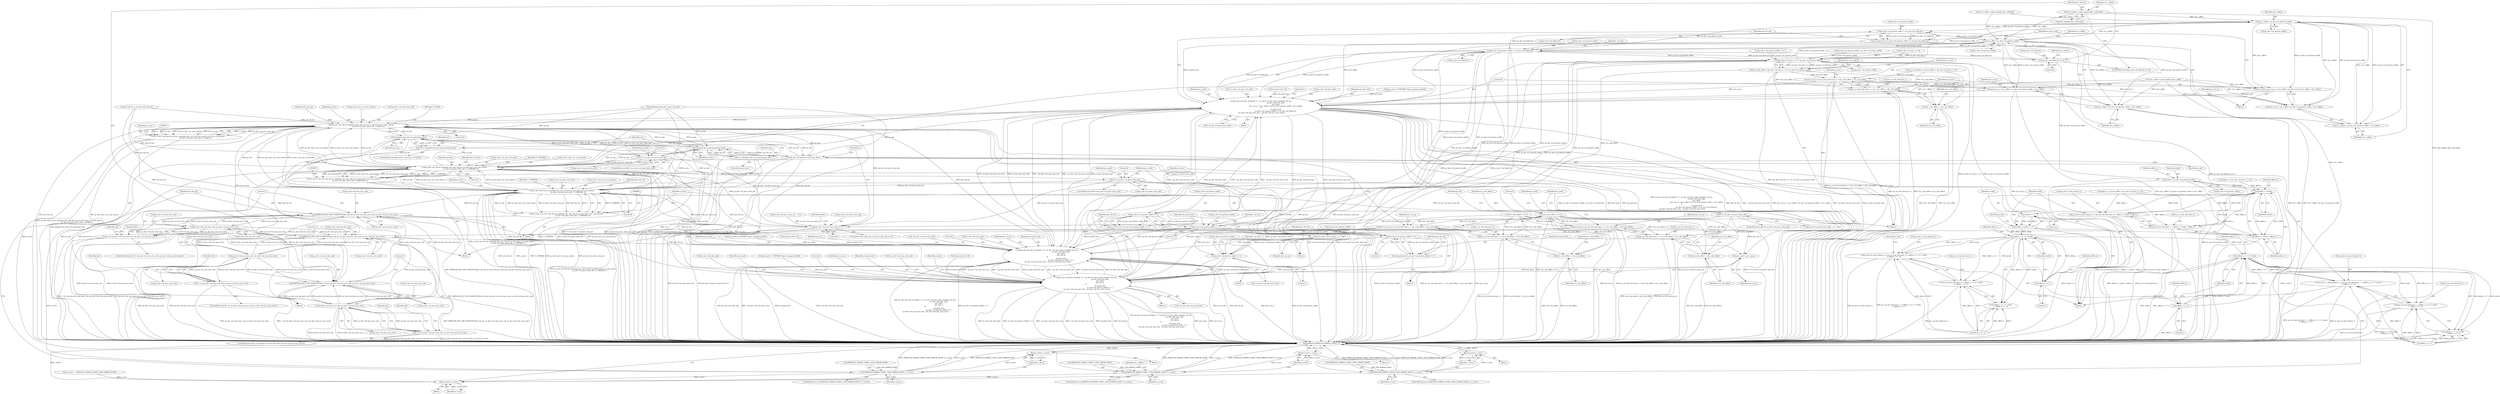 digraph "0_Android_58a6822d7140137ce957c6d2fc20bae1374186c1@array" {
"1000440" [label="(Call,u4_y_offset = gai2_impeg2_blk_y_off_frm[i])"];
"1000490" [label="(Call,u4_y_offset * ps_dec->u2_picture_width)"];
"1000485" [label="(Call,pu1_pred = pu1_out_p + u4_y_offset * ps_dec->u2_picture_width + u4_x_offset)"];
"1000515" [label="(Call,ps_dec->pf_idct_recon[idx * 2 + ps_dec->i4_last_value_one](pi2_vld_out,\n                                                            ps_dec->ai2_idct_stg1,\n                                                            pu1_pred,\n                                                            pu1_out_p + u4_y_offset * ps_dec->u2_picture_width + u4_x_offset,\n 8,\n                                                            u4_pred_strd,\n                                                            ps_dec->u2_picture_width << ps_dec->u2_field_dct,\n ~ps_dec->u4_non_zero_cols, ~ps_dec->u4_non_zero_rows))"];
"1000409" [label="(Call,ps_dec->pf_vld_inv_quant(ps_dec, pi2_vld_out, ps_dec->pu1_inv_scan_matrix,\n                              ps_dec->u2_prev_intra_mb, Y_LUMA, 0))"];
"1000213" [label="(Call,impeg2d_dec_pnb_mb_params(ps_dec))"];
"1000211" [label="(Call,ret = impeg2d_dec_pnb_mb_params(ps_dec))"];
"1000218" [label="(Call,impeg2d_dec_p_mb_params(ps_dec))"];
"1000216" [label="(Call,ret = impeg2d_dec_p_mb_params(ps_dec))"];
"1000380" [label="(Call,ps_dec_mb_params->pf_mc(ps_dec))"];
"1000571" [label="(Call,ps_dec->pf_vld_inv_quant(ps_dec, pi2_vld_out, ps_dec->pu1_inv_scan_matrix,\n                          ps_dec->u2_prev_intra_mb, U_CHROMA, 0))"];
"1000569" [label="(Call,e_error = ps_dec->pf_vld_inv_quant(ps_dec, pi2_vld_out, ps_dec->pu1_inv_scan_matrix,\n                          ps_dec->u2_prev_intra_mb, U_CHROMA, 0))"];
"1000583" [label="(Call,(IMPEG2D_ERROR_CODES_T)IVD_ERROR_NONE != e_error)"];
"1000589" [label="(Return,return e_error;)"];
"1000840" [label="(Return,return e_error;)"];
"1000591" [label="(Call,IMPEG2D_IDCT_INP_STATISTICS(pi2_vld_out, ps_dec->u4_non_zero_cols, ps_dec->u4_non_zero_rows))"];
"1000604" [label="(Call,ps_dec->u4_non_zero_cols | ps_dec->u4_non_zero_rows)"];
"1000451" [label="(Call,IMPEG2D_IDCT_INP_STATISTICS(pi2_vld_out, ps_dec->u4_non_zero_cols, ps_dec->u4_non_zero_rows))"];
"1000464" [label="(Call,ps_dec->u4_non_zero_cols | ps_dec->u4_non_zero_rows)"];
"1000462" [label="(Call,1 == (ps_dec->u4_non_zero_cols | ps_dec->u4_non_zero_rows))"];
"1000705" [label="(Call,IMPEG2D_IDCT_INP_STATISTICS(pi2_vld_out, ps_dec->u4_non_zero_cols, ps_dec->u4_non_zero_rows))"];
"1000718" [label="(Call,ps_dec->u4_non_zero_cols | ps_dec->u4_non_zero_rows)"];
"1000716" [label="(Call,1 == (ps_dec->u4_non_zero_cols | ps_dec->u4_non_zero_rows))"];
"1000759" [label="(Call,ps_dec->pf_idct_recon[idx * 2 + ps_dec->i4_last_value_one](pi2_vld_out,\n                                                        ps_dec->ai2_idct_stg1,\n                                                        pu1_pred,\n                                                        pu1_out_p,\n 8,\n                                                        u4_pred_strd,\n                                                        ps_dec->u2_picture_width >> 1,\n ~ps_dec->u4_non_zero_cols, ~ps_dec->u4_non_zero_rows))"];
"1000645" [label="(Call,ps_dec->pf_idct_recon[idx * 2 + ps_dec->i4_last_value_one](pi2_vld_out,\n                                                        ps_dec->ai2_idct_stg1,\n                                                        pu1_pred,\n                                                        pu1_out_p,\n 8,\n                                                        u4_pred_strd,\n                                                        ps_dec->u2_picture_width >> 1,\n ~ps_dec->u4_non_zero_cols, ~ps_dec->u4_non_zero_rows))"];
"1000685" [label="(Call,ps_dec->pf_vld_inv_quant(ps_dec, pi2_vld_out, ps_dec->pu1_inv_scan_matrix,\n                          ps_dec->u2_prev_intra_mb, V_CHROMA, 0))"];
"1000683" [label="(Call,e_error = ps_dec->pf_vld_inv_quant(ps_dec, pi2_vld_out, ps_dec->pu1_inv_scan_matrix,\n                          ps_dec->u2_prev_intra_mb, V_CHROMA, 0))"];
"1000697" [label="(Call,(IMPEG2D_ERROR_CODES_T)IVD_ERROR_NONE != e_error)"];
"1000703" [label="(Return,return e_error;)"];
"1000733" [label="(Call,0 == ps_dec->u2_prev_intra_mb)"];
"1000261" [label="(Call,ps_dec->u2_prev_intra_mb == 0)"];
"1000602" [label="(Call,1 == (ps_dec->u4_non_zero_cols | ps_dec->u4_non_zero_rows))"];
"1000619" [label="(Call,0 == ps_dec->u2_prev_intra_mb)"];
"1000407" [label="(Call,e_error = ps_dec->pf_vld_inv_quant(ps_dec, pi2_vld_out, ps_dec->pu1_inv_scan_matrix,\n                              ps_dec->u2_prev_intra_mb, Y_LUMA, 0))"];
"1000421" [label="(Call,(IMPEG2D_ERROR_CODES_T)IVD_ERROR_NONE != e_error)"];
"1000427" [label="(Return,return e_error;)"];
"1000479" [label="(Call,0 == ps_dec->u2_prev_intra_mb)"];
"1000487" [label="(Call,pu1_out_p + u4_y_offset * ps_dec->u2_picture_width + u4_x_offset)"];
"1000489" [label="(Call,u4_y_offset * ps_dec->u2_picture_width + u4_x_offset)"];
"1000498" [label="(Call,ps_dec->u2_picture_width << ps_dec->u2_field_dct)"];
"1000496" [label="(Call,u4_pred_strd = ps_dec->u2_picture_width << ps_dec->u2_field_dct)"];
"1000524" [label="(Call,u4_y_offset * ps_dec->u2_picture_width)"];
"1000521" [label="(Call,pu1_out_p + u4_y_offset * ps_dec->u2_picture_width + u4_x_offset)"];
"1000523" [label="(Call,u4_y_offset * ps_dec->u2_picture_width + u4_x_offset)"];
"1000532" [label="(Call,ps_dec->u2_picture_width << ps_dec->u2_field_dct)"];
"1000242" [label="(Call,(ps_dec->u2_mb_y << 4) * ps_dec->u2_picture_width)"];
"1000240" [label="(Call,u4_y_dst_offset = (ps_dec->u2_mb_y << 4) * ps_dec->u2_picture_width)"];
"1000251" [label="(Call,pu1_out_p = ps_cur_frm_buf->pu1_y + u4_x_dst_offset + u4_y_dst_offset)"];
"1000253" [label="(Call,ps_cur_frm_buf->pu1_y + u4_x_dst_offset + u4_y_dst_offset)"];
"1000257" [label="(Call,u4_x_dst_offset + u4_y_dst_offset)"];
"1000548" [label="(Call,u4_y_dst_offset >>= 2)"];
"1000560" [label="(Call,pu1_out_p = ps_cur_frm_buf->pu1_u + u4_x_dst_offset + u4_y_dst_offset)"];
"1000625" [label="(Call,pu1_pred = pu1_out_p)"];
"1000562" [label="(Call,ps_cur_frm_buf->pu1_u + u4_x_dst_offset + u4_y_dst_offset)"];
"1000566" [label="(Call,u4_x_dst_offset + u4_y_dst_offset)"];
"1000674" [label="(Call,pu1_out_p = ps_cur_frm_buf->pu1_v + u4_x_dst_offset + u4_y_dst_offset)"];
"1000739" [label="(Call,pu1_pred = pu1_out_p)"];
"1000676" [label="(Call,ps_cur_frm_buf->pu1_v + u4_x_dst_offset + u4_y_dst_offset)"];
"1000680" [label="(Call,u4_x_dst_offset + u4_y_dst_offset)"];
"1000301" [label="(Call,stride = ps_dec->u2_picture_width)"];
"1000333" [label="(Call,offset_y * stride)"];
"1000322" [label="(Call,ps_dec->s_dest_buf.pu1_y = ps_cur_frm_buf->pu1_y + offset_y * stride + offset_x)"];
"1000328" [label="(Call,ps_cur_frm_buf->pu1_y + offset_y * stride + offset_x)"];
"1000332" [label="(Call,offset_y * stride + offset_x)"];
"1000339" [label="(Call,stride >> 1)"];
"1000337" [label="(Call,stride = stride >> 1)"];
"1000353" [label="(Call,(offset_y >> 1) * stride)"];
"1000342" [label="(Call,ps_dec->s_dest_buf.pu1_u = ps_cur_frm_buf->pu1_u + (offset_y >> 1) * stride\n + (offset_x >> 1))"];
"1000348" [label="(Call,ps_cur_frm_buf->pu1_u + (offset_y >> 1) * stride\n + (offset_x >> 1))"];
"1000352" [label="(Call,(offset_y >> 1) * stride\n + (offset_x >> 1))"];
"1000372" [label="(Call,(offset_y >> 1) * stride)"];
"1000361" [label="(Call,ps_dec->s_dest_buf.pu1_v = ps_cur_frm_buf->pu1_v + (offset_y >> 1) * stride\n + (offset_x >> 1))"];
"1000367" [label="(Call,ps_cur_frm_buf->pu1_v + (offset_y >> 1) * stride\n + (offset_x >> 1))"];
"1000371" [label="(Call,(offset_y >> 1) * stride\n + (offset_x >> 1))"];
"1000354" [label="(Call,offset_y >> 1)"];
"1000373" [label="(Call,offset_y >> 1)"];
"1000630" [label="(Call,ps_dec->u2_picture_width >> 1)"];
"1000628" [label="(Call,u4_pred_strd = ps_dec->u2_picture_width >> 1)"];
"1000654" [label="(Call,ps_dec->u2_picture_width >> 1)"];
"1000744" [label="(Call,ps_dec->u2_picture_width >> 1)"];
"1000742" [label="(Call,u4_pred_strd = ps_dec->u2_picture_width >> 1)"];
"1000768" [label="(Call,ps_dec->u2_picture_width >> 1)"];
"1000435" [label="(Call,ps_dec->u2_field_dct == 0)"];
"1000561" [label="(Identifier,pu1_out_p)"];
"1000761" [label="(Call,ps_dec->ai2_idct_stg1)"];
"1000265" [label="(Literal,0)"];
"1000453" [label="(Call,ps_dec->u4_non_zero_cols)"];
"1000715" [label="(ControlStructure,if(1 == (ps_dec->u4_non_zero_cols | ps_dec->u4_non_zero_rows)))"];
"1000681" [label="(Identifier,u4_x_dst_offset)"];
"1000515" [label="(Call,ps_dec->pf_idct_recon[idx * 2 + ps_dec->i4_last_value_one](pi2_vld_out,\n                                                            ps_dec->ai2_idct_stg1,\n                                                            pu1_pred,\n                                                            pu1_out_p + u4_y_offset * ps_dec->u2_picture_width + u4_x_offset,\n 8,\n                                                            u4_pred_strd,\n                                                            ps_dec->u2_picture_width << ps_dec->u2_field_dct,\n ~ps_dec->u4_non_zero_cols, ~ps_dec->u4_non_zero_rows))"];
"1000464" [label="(Call,ps_dec->u4_non_zero_cols | ps_dec->u4_non_zero_rows)"];
"1000243" [label="(Call,ps_dec->u2_mb_y << 4)"];
"1000340" [label="(Identifier,stride)"];
"1000533" [label="(Call,ps_dec->u2_picture_width)"];
"1000371" [label="(Call,(offset_y >> 1) * stride\n + (offset_x >> 1))"];
"1000375" [label="(Literal,1)"];
"1000590" [label="(Identifier,e_error)"];
"1000127" [label="(Call,pi2_vld_out = ps_dec->ai2_vld_buf)"];
"1000451" [label="(Call,IMPEG2D_IDCT_INP_STATISTICS(pi2_vld_out, ps_dec->u4_non_zero_cols, ps_dec->u4_non_zero_rows))"];
"1000764" [label="(Identifier,pu1_pred)"];
"1000526" [label="(Call,ps_dec->u2_picture_width)"];
"1000680" [label="(Call,u4_x_dst_offset + u4_y_dst_offset)"];
"1000686" [label="(Identifier,ps_dec)"];
"1000362" [label="(Call,ps_dec->s_dest_buf.pu1_v)"];
"1000628" [label="(Call,u4_pred_strd = ps_dec->u2_picture_width >> 1)"];
"1000582" [label="(ControlStructure,if ((IMPEG2D_ERROR_CODES_T)IVD_ERROR_NONE != e_error))"];
"1000376" [label="(Identifier,stride)"];
"1000573" [label="(Identifier,pi2_vld_out)"];
"1000487" [label="(Call,pu1_out_p + u4_y_offset * ps_dec->u2_picture_width + u4_x_offset)"];
"1000694" [label="(Identifier,V_CHROMA)"];
"1000495" [label="(Identifier,u4_x_offset)"];
"1000739" [label="(Call,pu1_pred = pu1_out_p)"];
"1000254" [label="(Call,ps_cur_frm_buf->pu1_y)"];
"1000555" [label="(Identifier,ps_dec)"];
"1000684" [label="(Identifier,e_error)"];
"1000691" [label="(Call,ps_dec->u2_prev_intra_mb)"];
"1000568" [label="(Identifier,u4_y_dst_offset)"];
"1000345" [label="(Identifier,ps_dec)"];
"1000485" [label="(Call,pu1_pred = pu1_out_p + u4_y_offset * ps_dec->u2_picture_width + u4_x_offset)"];
"1000675" [label="(Identifier,pu1_out_p)"];
"1000577" [label="(Call,ps_dec->u2_prev_intra_mb)"];
"1000492" [label="(Call,ps_dec->u2_picture_width)"];
"1000741" [label="(Identifier,pu1_out_p)"];
"1000377" [label="(Call,offset_x >> 1)"];
"1000713" [label="(Block,)"];
"1000352" [label="(Call,(offset_y >> 1) * stride\n + (offset_x >> 1))"];
"1000532" [label="(Call,ps_dec->u2_picture_width << ps_dec->u2_field_dct)"];
"1000734" [label="(Literal,0)"];
"1000752" [label="(Identifier,pu1_pred)"];
"1000415" [label="(Call,ps_dec->u2_prev_intra_mb)"];
"1000218" [label="(Call,impeg2d_dec_p_mb_params(ps_dec))"];
"1000336" [label="(Identifier,offset_x)"];
"1000601" [label="(ControlStructure,if(1 == (ps_dec->u4_non_zero_cols | ps_dec->u4_non_zero_rows)))"];
"1000491" [label="(Identifier,u4_y_offset)"];
"1000122" [label="(Call,e_error   = (IMPEG2D_ERROR_CODES_T)IVD_ERROR_NONE)"];
"1000702" [label="(Block,)"];
"1000436" [label="(Call,ps_dec->u2_field_dct)"];
"1000608" [label="(Call,ps_dec->u4_non_zero_rows)"];
"1000688" [label="(Call,ps_dec->pu1_inv_scan_matrix)"];
"1000658" [label="(Literal,1)"];
"1000517" [label="(Call,ps_dec->ai2_idct_stg1)"];
"1000748" [label="(Literal,1)"];
"1000703" [label="(Return,return e_error;)"];
"1000361" [label="(Call,ps_dec->s_dest_buf.pu1_v = ps_cur_frm_buf->pu1_v + (offset_y >> 1) * stride\n + (offset_x >> 1))"];
"1000726" [label="(Identifier,idx)"];
"1000542" [label="(Call,~ps_dec->u4_non_zero_rows)"];
"1000307" [label="(Identifier,offset_x)"];
"1000591" [label="(Call,IMPEG2D_IDCT_INP_STATISTICS(pi2_vld_out, ps_dec->u4_non_zero_cols, ps_dec->u4_non_zero_rows))"];
"1000776" [label="(Call,~ps_dec->u4_non_zero_rows)"];
"1000418" [label="(Identifier,Y_LUMA)"];
"1000479" [label="(Call,0 == ps_dec->u2_prev_intra_mb)"];
"1000625" [label="(Call,pu1_pred = pu1_out_p)"];
"1000751" [label="(Call,pu1_pred = (UWORD8 *)gau1_impeg2_zerobuf)"];
"1000683" [label="(Call,e_error = ps_dec->pf_vld_inv_quant(ps_dec, pi2_vld_out, ps_dec->pu1_inv_scan_matrix,\n                          ps_dec->u2_prev_intra_mb, V_CHROMA, 0))"];
"1000605" [label="(Call,ps_dec->u4_non_zero_cols)"];
"1000530" [label="(Literal,8)"];
"1000705" [label="(Call,IMPEG2D_IDCT_INP_STATISTICS(pi2_vld_out, ps_dec->u4_non_zero_cols, ps_dec->u4_non_zero_rows))"];
"1000650" [label="(Identifier,pu1_pred)"];
"1000502" [label="(Call,ps_dec->u2_field_dct)"];
"1000645" [label="(Call,ps_dec->pf_idct_recon[idx * 2 + ps_dec->i4_last_value_one](pi2_vld_out,\n                                                        ps_dec->ai2_idct_stg1,\n                                                        pu1_pred,\n                                                        pu1_out_p,\n 8,\n                                                        u4_pred_strd,\n                                                        ps_dec->u2_picture_width >> 1,\n ~ps_dec->u4_non_zero_cols, ~ps_dec->u4_non_zero_rows))"];
"1000620" [label="(Literal,0)"];
"1000583" [label="(Call,(IMPEG2D_ERROR_CODES_T)IVD_ERROR_NONE != e_error)"];
"1000302" [label="(Identifier,stride)"];
"1000461" [label="(ControlStructure,if(1 == (ps_dec->u4_non_zero_cols | ps_dec->u4_non_zero_rows)))"];
"1000359" [label="(Identifier,offset_x)"];
"1000421" [label="(Call,(IMPEG2D_ERROR_CODES_T)IVD_ERROR_NONE != e_error)"];
"1000634" [label="(Literal,1)"];
"1000435" [label="(Call,ps_dec->u2_field_dct == 0)"];
"1000587" [label="(Identifier,e_error)"];
"1000478" [label="(ControlStructure,if(0 == ps_dec->u2_prev_intra_mb))"];
"1000630" [label="(Call,ps_dec->u2_picture_width >> 1)"];
"1000498" [label="(Call,ps_dec->u2_picture_width << ps_dec->u2_field_dct)"];
"1000356" [label="(Literal,1)"];
"1000266" [label="(Block,)"];
"1000569" [label="(Call,e_error = ps_dec->pf_vld_inv_quant(ps_dec, pi2_vld_out, ps_dec->pu1_inv_scan_matrix,\n                          ps_dec->u2_prev_intra_mb, U_CHROMA, 0))"];
"1000212" [label="(Identifier,ret)"];
"1000205" [label="(ControlStructure,if(ps_dec->e_pic_type == B_PIC))"];
"1000354" [label="(Call,offset_y >> 1)"];
"1000253" [label="(Call,ps_cur_frm_buf->pu1_y + u4_x_dst_offset + u4_y_dst_offset)"];
"1000769" [label="(Call,ps_dec->u2_picture_width)"];
"1000603" [label="(Literal,1)"];
"1000716" [label="(Call,1 == (ps_dec->u4_non_zero_cols | ps_dec->u4_non_zero_rows))"];
"1000766" [label="(Literal,8)"];
"1000422" [label="(Call,(IMPEG2D_ERROR_CODES_T)IVD_ERROR_NONE)"];
"1000323" [label="(Call,ps_dec->s_dest_buf.pu1_y)"];
"1000677" [label="(Call,ps_cur_frm_buf->pu1_v)"];
"1000774" [label="(Identifier,~ps_dec)"];
"1000428" [label="(Identifier,e_error)"];
"1000531" [label="(Identifier,u4_pred_strd)"];
"1000637" [label="(Call,pu1_pred = (UWORD8 *)gau1_impeg2_zerobuf)"];
"1000760" [label="(Identifier,pi2_vld_out)"];
"1000536" [label="(Call,ps_dec->u2_field_dct)"];
"1000322" [label="(Call,ps_dec->s_dest_buf.pu1_y = ps_cur_frm_buf->pu1_y + offset_y * stride + offset_x)"];
"1000434" [label="(ControlStructure,if(ps_dec->u2_field_dct == 0))"];
"1000459" [label="(Block,)"];
"1000581" [label="(Literal,0)"];
"1000687" [label="(Identifier,pi2_vld_out)"];
"1000744" [label="(Call,ps_dec->u2_picture_width >> 1)"];
"1000216" [label="(Call,ret = impeg2d_dec_p_mb_params(ps_dec))"];
"1000349" [label="(Call,ps_cur_frm_buf->pu1_u)"];
"1000550" [label="(Literal,2)"];
"1000165" [label="(Call,ps_dec->u2_picture_width <<= 1)"];
"1000231" [label="(Call,u4_x_dst_offset = u4_frm_offset + (ps_dec->u2_mb_x << 4))"];
"1000481" [label="(Call,ps_dec->u2_prev_intra_mb)"];
"1000217" [label="(Identifier,ret)"];
"1000618" [label="(ControlStructure,if(0 == ps_dec->u2_prev_intra_mb))"];
"1000499" [label="(Call,ps_dec->u2_picture_width)"];
"1000259" [label="(Identifier,u4_y_dst_offset)"];
"1000353" [label="(Call,(offset_y >> 1) * stride)"];
"1000697" [label="(Call,(IMPEG2D_ERROR_CODES_T)IVD_ERROR_NONE != e_error)"];
"1000730" [label="(Identifier,idx)"];
"1000642" [label="(Call,u4_pred_strd = 8)"];
"1000772" [label="(Literal,1)"];
"1000674" [label="(Call,pu1_out_p = ps_cur_frm_buf->pu1_v + u4_x_dst_offset + u4_y_dst_offset)"];
"1000669" [label="(Identifier,ps_dec)"];
"1000682" [label="(Identifier,u4_y_dst_offset)"];
"1000329" [label="(Call,ps_cur_frm_buf->pu1_y)"];
"1000593" [label="(Call,ps_dec->u4_non_zero_cols)"];
"1000719" [label="(Call,ps_dec->u4_non_zero_cols)"];
"1000733" [label="(Call,0 == ps_dec->u2_prev_intra_mb)"];
"1000357" [label="(Identifier,stride)"];
"1000589" [label="(Return,return e_error;)"];
"1000521" [label="(Call,pu1_out_p + u4_y_offset * ps_dec->u2_picture_width + u4_x_offset)"];
"1000430" [label="(Identifier,u4_x_offset)"];
"1000710" [label="(Call,ps_dec->u4_non_zero_rows)"];
"1000373" [label="(Call,offset_y >> 1)"];
"1000105" [label="(MethodParameterIn,dec_state_t *ps_dec)"];
"1000765" [label="(Identifier,pu1_out_p)"];
"1000446" [label="(Call,u4_y_offset = gai2_impeg2_blk_y_off_fld[i])"];
"1000659" [label="(Call,~ps_dec->u4_non_zero_cols)"];
"1000488" [label="(Identifier,pu1_out_p)"];
"1000695" [label="(Literal,0)"];
"1000559" [label="(Block,)"];
"1000497" [label="(Identifier,u4_pred_strd)"];
"1000571" [label="(Call,ps_dec->pf_vld_inv_quant(ps_dec, pi2_vld_out, ps_dec->pu1_inv_scan_matrix,\n                          ps_dec->u2_prev_intra_mb, U_CHROMA, 0))"];
"1000740" [label="(Identifier,pu1_pred)"];
"1000529" [label="(Identifier,u4_x_offset)"];
"1000767" [label="(Identifier,u4_pred_strd)"];
"1000580" [label="(Identifier,U_CHROMA)"];
"1000463" [label="(Literal,1)"];
"1000439" [label="(Literal,0)"];
"1000507" [label="(Call,pu1_pred = (UWORD8 *)gau1_impeg2_zerobuf)"];
"1000685" [label="(Call,ps_dec->pf_vld_inv_quant(ps_dec, pi2_vld_out, ps_dec->pu1_inv_scan_matrix,\n                          ps_dec->u2_prev_intra_mb, V_CHROMA, 0))"];
"1000368" [label="(Call,ps_cur_frm_buf->pu1_v)"];
"1000355" [label="(Identifier,offset_y)"];
"1000486" [label="(Identifier,pu1_pred)"];
"1000106" [label="(Block,)"];
"1000221" [label="(Identifier,ret)"];
"1000151" [label="(Call,ps_dec->u2_picture_width = ps_dec->u2_frame_width)"];
"1000332" [label="(Call,offset_y * stride + offset_x)"];
"1000315" [label="(Call,offset_y = (ps_dec->u2_mb_y << 4))"];
"1000425" [label="(Identifier,e_error)"];
"1000374" [label="(Identifier,offset_y)"];
"1000722" [label="(Call,ps_dec->u4_non_zero_rows)"];
"1000696" [label="(ControlStructure,if ((IMPEG2D_ERROR_CODES_T)IVD_ERROR_NONE != e_error))"];
"1000599" [label="(Block,)"];
"1000380" [label="(Call,ps_dec_mb_params->pf_mc(ps_dec))"];
"1000616" [label="(Identifier,idx)"];
"1000743" [label="(Identifier,u4_pred_strd)"];
"1000426" [label="(Block,)"];
"1000588" [label="(Block,)"];
"1000570" [label="(Identifier,e_error)"];
"1000240" [label="(Call,u4_y_dst_offset = (ps_dec->u2_mb_y << 4) * ps_dec->u2_picture_width)"];
"1000141" [label="(Call,ps_dec->u2_prev_intra_mb    = 0)"];
"1000842" [label="(MethodReturn,IMPEG2D_ERROR_CODES_T)"];
"1000840" [label="(Return,return e_error;)"];
"1000520" [label="(Identifier,pu1_pred)"];
"1000629" [label="(Identifier,u4_pred_strd)"];
"1000407" [label="(Call,e_error = ps_dec->pf_vld_inv_quant(ps_dec, pi2_vld_out, ps_dec->pu1_inv_scan_matrix,\n                              ps_dec->u2_prev_intra_mb, Y_LUMA, 0))"];
"1000328" [label="(Call,ps_cur_frm_buf->pu1_y + offset_y * stride + offset_x)"];
"1000516" [label="(Identifier,pi2_vld_out)"];
"1000411" [label="(Identifier,pi2_vld_out)"];
"1000701" [label="(Identifier,e_error)"];
"1000408" [label="(Identifier,e_error)"];
"1000342" [label="(Call,ps_dec->s_dest_buf.pu1_u = ps_cur_frm_buf->pu1_u + (offset_y >> 1) * stride\n + (offset_x >> 1))"];
"1000631" [label="(Call,ps_dec->u2_picture_width)"];
"1000548" [label="(Call,u4_y_dst_offset >>= 2)"];
"1000419" [label="(Literal,0)"];
"1000257" [label="(Call,u4_x_dst_offset + u4_y_dst_offset)"];
"1000211" [label="(Call,ret = impeg2d_dec_pnb_mb_params(ps_dec))"];
"1000406" [label="(Block,)"];
"1000272" [label="(Identifier,index)"];
"1000241" [label="(Identifier,u4_y_dst_offset)"];
"1000263" [label="(Identifier,ps_dec)"];
"1000489" [label="(Call,u4_y_offset * ps_dec->u2_picture_width + u4_x_offset)"];
"1000627" [label="(Identifier,pu1_out_p)"];
"1000704" [label="(Identifier,e_error)"];
"1000626" [label="(Identifier,pu1_pred)"];
"1000335" [label="(Identifier,stride)"];
"1000718" [label="(Call,ps_dec->u4_non_zero_cols | ps_dec->u4_non_zero_rows)"];
"1000183" [label="(Block,)"];
"1000348" [label="(Call,ps_cur_frm_buf->pu1_u + (offset_y >> 1) * stride\n + (offset_x >> 1))"];
"1000334" [label="(Identifier,offset_y)"];
"1000673" [label="(Block,)"];
"1000442" [label="(Call,gai2_impeg2_blk_y_off_frm[i])"];
"1000660" [label="(Identifier,~ps_dec)"];
"1000214" [label="(Identifier,ps_dec)"];
"1000364" [label="(Identifier,ps_dec)"];
"1000252" [label="(Identifier,pu1_out_p)"];
"1000574" [label="(Call,ps_dec->pu1_inv_scan_matrix)"];
"1000717" [label="(Literal,1)"];
"1000646" [label="(Identifier,pi2_vld_out)"];
"1000584" [label="(Call,(IMPEG2D_ERROR_CODES_T)IVD_ERROR_NONE)"];
"1000462" [label="(Call,1 == (ps_dec->u4_non_zero_cols | ps_dec->u4_non_zero_rows))"];
"1000706" [label="(Identifier,pi2_vld_out)"];
"1000768" [label="(Call,ps_dec->u2_picture_width >> 1)"];
"1000429" [label="(Call,u4_x_offset = gai2_impeg2_blk_x_off[i])"];
"1000248" [label="(Call,ps_dec->u2_picture_width)"];
"1000624" [label="(Block,)"];
"1000549" [label="(Identifier,u4_y_dst_offset)"];
"1000338" [label="(Identifier,stride)"];
"1000468" [label="(Call,ps_dec->u4_non_zero_rows)"];
"1000619" [label="(Call,0 == ps_dec->u2_prev_intra_mb)"];
"1000420" [label="(ControlStructure,if ((IMPEG2D_ERROR_CODES_T)IVD_ERROR_NONE != e_error))"];
"1000452" [label="(Identifier,pi2_vld_out)"];
"1000773" [label="(Call,~ps_dec->u4_non_zero_cols)"];
"1000496" [label="(Call,u4_pred_strd = ps_dec->u2_picture_width << ps_dec->u2_field_dct)"];
"1000456" [label="(Call,ps_dec->u4_non_zero_rows)"];
"1000781" [label="(Identifier,ps_dec)"];
"1000343" [label="(Call,ps_dec->s_dest_buf.pu1_u)"];
"1000742" [label="(Call,u4_pred_strd = ps_dec->u2_picture_width >> 1)"];
"1000476" [label="(Identifier,idx)"];
"1000638" [label="(Identifier,pu1_pred)"];
"1000563" [label="(Call,ps_cur_frm_buf->pu1_u)"];
"1000539" [label="(Call,~ps_dec->u4_non_zero_cols)"];
"1000219" [label="(Identifier,ps_dec)"];
"1000652" [label="(Literal,8)"];
"1000410" [label="(Identifier,ps_dec)"];
"1000655" [label="(Call,ps_dec->u2_picture_width)"];
"1000465" [label="(Call,ps_dec->u4_non_zero_cols)"];
"1000654" [label="(Call,ps_dec->u2_picture_width >> 1)"];
"1000303" [label="(Call,ps_dec->u2_picture_width)"];
"1000242" [label="(Call,(ps_dec->u2_mb_y << 4) * ps_dec->u2_picture_width)"];
"1000602" [label="(Call,1 == (ps_dec->u4_non_zero_cols | ps_dec->u4_non_zero_rows))"];
"1000545" [label="(Call,u4_x_dst_offset >>= 1)"];
"1000251" [label="(Call,pu1_out_p = ps_cur_frm_buf->pu1_y + u4_x_dst_offset + u4_y_dst_offset)"];
"1000333" [label="(Call,offset_y * stride)"];
"1000604" [label="(Call,ps_dec->u4_non_zero_cols | ps_dec->u4_non_zero_rows)"];
"1000525" [label="(Identifier,u4_y_offset)"];
"1000756" [label="(Call,u4_pred_strd = 8)"];
"1000447" [label="(Identifier,u4_y_offset)"];
"1000560" [label="(Call,pu1_out_p = ps_cur_frm_buf->pu1_u + u4_x_dst_offset + u4_y_dst_offset)"];
"1000647" [label="(Call,ps_dec->ai2_idct_stg1)"];
"1000213" [label="(Call,impeg2d_dec_pnb_mb_params(ps_dec))"];
"1000440" [label="(Call,u4_y_offset = gai2_impeg2_blk_y_off_frm[i])"];
"1000512" [label="(Call,u4_pred_strd = 8)"];
"1000651" [label="(Identifier,pu1_out_p)"];
"1000258" [label="(Identifier,u4_x_dst_offset)"];
"1000480" [label="(Literal,0)"];
"1000759" [label="(Call,ps_dec->pf_idct_recon[idx * 2 + ps_dec->i4_last_value_one](pi2_vld_out,\n                                                        ps_dec->ai2_idct_stg1,\n                                                        pu1_pred,\n                                                        pu1_out_p,\n 8,\n                                                        u4_pred_strd,\n                                                        ps_dec->u2_picture_width >> 1,\n ~ps_dec->u4_non_zero_cols, ~ps_dec->u4_non_zero_rows))"];
"1000662" [label="(Call,~ps_dec->u4_non_zero_rows)"];
"1000260" [label="(ControlStructure,if(ps_dec->u2_prev_intra_mb == 0))"];
"1000427" [label="(Return,return e_error;)"];
"1000738" [label="(Block,)"];
"1000262" [label="(Call,ps_dec->u2_prev_intra_mb)"];
"1000522" [label="(Identifier,pu1_out_p)"];
"1000301" [label="(Call,stride = ps_dec->u2_picture_width)"];
"1000441" [label="(Identifier,u4_y_offset)"];
"1000621" [label="(Call,ps_dec->u2_prev_intra_mb)"];
"1000390" [label="(Identifier,i)"];
"1000707" [label="(Call,ps_dec->u4_non_zero_cols)"];
"1000735" [label="(Call,ps_dec->u2_prev_intra_mb)"];
"1000540" [label="(Identifier,~ps_dec)"];
"1000562" [label="(Call,ps_cur_frm_buf->pu1_u + u4_x_dst_offset + u4_y_dst_offset)"];
"1000306" [label="(Call,offset_x = u4_frm_offset + (ps_dec->u2_mb_x << 4))"];
"1000367" [label="(Call,ps_cur_frm_buf->pu1_v + (offset_y >> 1) * stride\n + (offset_x >> 1))"];
"1000566" [label="(Call,u4_x_dst_offset + u4_y_dst_offset)"];
"1000524" [label="(Call,u4_y_offset * ps_dec->u2_picture_width)"];
"1000339" [label="(Call,stride >> 1)"];
"1000698" [label="(Call,(IMPEG2D_ERROR_CODES_T)IVD_ERROR_NONE)"];
"1000676" [label="(Call,ps_cur_frm_buf->pu1_v + u4_x_dst_offset + u4_y_dst_offset)"];
"1000592" [label="(Identifier,pi2_vld_out)"];
"1000378" [label="(Identifier,offset_x)"];
"1000358" [label="(Call,offset_x >> 1)"];
"1000596" [label="(Call,ps_dec->u4_non_zero_rows)"];
"1000472" [label="(Identifier,idx)"];
"1000337" [label="(Call,stride = stride >> 1)"];
"1000372" [label="(Call,(offset_y >> 1) * stride)"];
"1000261" [label="(Call,ps_dec->u2_prev_intra_mb == 0)"];
"1000381" [label="(Identifier,ps_dec)"];
"1000732" [label="(ControlStructure,if(0 == ps_dec->u2_prev_intra_mb))"];
"1000612" [label="(Identifier,idx)"];
"1000384" [label="(Identifier,i)"];
"1000341" [label="(Literal,1)"];
"1000745" [label="(Call,ps_dec->u2_picture_width)"];
"1000508" [label="(Identifier,pu1_pred)"];
"1000523" [label="(Call,u4_y_offset * ps_dec->u2_picture_width + u4_x_offset)"];
"1000484" [label="(Block,)"];
"1000572" [label="(Identifier,ps_dec)"];
"1000841" [label="(Identifier,e_error)"];
"1000412" [label="(Call,ps_dec->pu1_inv_scan_matrix)"];
"1000653" [label="(Identifier,u4_pred_strd)"];
"1000409" [label="(Call,ps_dec->pf_vld_inv_quant(ps_dec, pi2_vld_out, ps_dec->pu1_inv_scan_matrix,\n                              ps_dec->u2_prev_intra_mb, Y_LUMA, 0))"];
"1000567" [label="(Identifier,u4_x_dst_offset)"];
"1000215" [label="(ControlStructure,else)"];
"1000490" [label="(Call,u4_y_offset * ps_dec->u2_picture_width)"];
"1000440" -> "1000434"  [label="AST: "];
"1000440" -> "1000442"  [label="CFG: "];
"1000441" -> "1000440"  [label="AST: "];
"1000442" -> "1000440"  [label="AST: "];
"1000452" -> "1000440"  [label="CFG: "];
"1000440" -> "1000842"  [label="DDG: gai2_impeg2_blk_y_off_frm[i]"];
"1000440" -> "1000490"  [label="DDG: u4_y_offset"];
"1000440" -> "1000524"  [label="DDG: u4_y_offset"];
"1000490" -> "1000489"  [label="AST: "];
"1000490" -> "1000492"  [label="CFG: "];
"1000491" -> "1000490"  [label="AST: "];
"1000492" -> "1000490"  [label="AST: "];
"1000495" -> "1000490"  [label="CFG: "];
"1000490" -> "1000485"  [label="DDG: u4_y_offset"];
"1000490" -> "1000485"  [label="DDG: ps_dec->u2_picture_width"];
"1000490" -> "1000487"  [label="DDG: u4_y_offset"];
"1000490" -> "1000487"  [label="DDG: ps_dec->u2_picture_width"];
"1000490" -> "1000489"  [label="DDG: u4_y_offset"];
"1000490" -> "1000489"  [label="DDG: ps_dec->u2_picture_width"];
"1000446" -> "1000490"  [label="DDG: u4_y_offset"];
"1000242" -> "1000490"  [label="DDG: ps_dec->u2_picture_width"];
"1000532" -> "1000490"  [label="DDG: ps_dec->u2_picture_width"];
"1000490" -> "1000498"  [label="DDG: ps_dec->u2_picture_width"];
"1000490" -> "1000524"  [label="DDG: u4_y_offset"];
"1000485" -> "1000484"  [label="AST: "];
"1000485" -> "1000487"  [label="CFG: "];
"1000486" -> "1000485"  [label="AST: "];
"1000487" -> "1000485"  [label="AST: "];
"1000497" -> "1000485"  [label="CFG: "];
"1000251" -> "1000485"  [label="DDG: pu1_out_p"];
"1000429" -> "1000485"  [label="DDG: u4_x_offset"];
"1000485" -> "1000515"  [label="DDG: pu1_pred"];
"1000515" -> "1000459"  [label="AST: "];
"1000515" -> "1000542"  [label="CFG: "];
"1000516" -> "1000515"  [label="AST: "];
"1000517" -> "1000515"  [label="AST: "];
"1000520" -> "1000515"  [label="AST: "];
"1000521" -> "1000515"  [label="AST: "];
"1000530" -> "1000515"  [label="AST: "];
"1000531" -> "1000515"  [label="AST: "];
"1000532" -> "1000515"  [label="AST: "];
"1000539" -> "1000515"  [label="AST: "];
"1000542" -> "1000515"  [label="AST: "];
"1000390" -> "1000515"  [label="CFG: "];
"1000515" -> "1000842"  [label="DDG: pu1_pred"];
"1000515" -> "1000842"  [label="DDG: u4_pred_strd"];
"1000515" -> "1000842"  [label="DDG: ps_dec->pf_idct_recon[idx * 2 + ps_dec->i4_last_value_one](pi2_vld_out,\n                                                            ps_dec->ai2_idct_stg1,\n                                                            pu1_pred,\n                                                            pu1_out_p + u4_y_offset * ps_dec->u2_picture_width + u4_x_offset,\n 8,\n                                                            u4_pred_strd,\n                                                            ps_dec->u2_picture_width << ps_dec->u2_field_dct,\n ~ps_dec->u4_non_zero_cols, ~ps_dec->u4_non_zero_rows)"];
"1000515" -> "1000842"  [label="DDG: pi2_vld_out"];
"1000515" -> "1000842"  [label="DDG: ~ps_dec->u4_non_zero_rows"];
"1000515" -> "1000842"  [label="DDG: pu1_out_p + u4_y_offset * ps_dec->u2_picture_width + u4_x_offset"];
"1000515" -> "1000842"  [label="DDG: ~ps_dec->u4_non_zero_cols"];
"1000515" -> "1000842"  [label="DDG: ps_dec->ai2_idct_stg1"];
"1000515" -> "1000842"  [label="DDG: ps_dec->u2_picture_width << ps_dec->u2_field_dct"];
"1000515" -> "1000409"  [label="DDG: pi2_vld_out"];
"1000451" -> "1000515"  [label="DDG: pi2_vld_out"];
"1000645" -> "1000515"  [label="DDG: ps_dec->ai2_idct_stg1"];
"1000645" -> "1000515"  [label="DDG: ~ps_dec->u4_non_zero_cols"];
"1000645" -> "1000515"  [label="DDG: ~ps_dec->u4_non_zero_rows"];
"1000759" -> "1000515"  [label="DDG: ps_dec->ai2_idct_stg1"];
"1000759" -> "1000515"  [label="DDG: ~ps_dec->u4_non_zero_cols"];
"1000759" -> "1000515"  [label="DDG: ~ps_dec->u4_non_zero_rows"];
"1000507" -> "1000515"  [label="DDG: pu1_pred"];
"1000251" -> "1000515"  [label="DDG: pu1_out_p"];
"1000524" -> "1000515"  [label="DDG: u4_y_offset"];
"1000524" -> "1000515"  [label="DDG: ps_dec->u2_picture_width"];
"1000429" -> "1000515"  [label="DDG: u4_x_offset"];
"1000512" -> "1000515"  [label="DDG: u4_pred_strd"];
"1000496" -> "1000515"  [label="DDG: u4_pred_strd"];
"1000532" -> "1000515"  [label="DDG: ps_dec->u2_picture_width"];
"1000532" -> "1000515"  [label="DDG: ps_dec->u2_field_dct"];
"1000515" -> "1000571"  [label="DDG: pi2_vld_out"];
"1000515" -> "1000645"  [label="DDG: ps_dec->ai2_idct_stg1"];
"1000515" -> "1000645"  [label="DDG: ~ps_dec->u4_non_zero_cols"];
"1000515" -> "1000645"  [label="DDG: ~ps_dec->u4_non_zero_rows"];
"1000515" -> "1000685"  [label="DDG: pi2_vld_out"];
"1000515" -> "1000759"  [label="DDG: ps_dec->ai2_idct_stg1"];
"1000515" -> "1000759"  [label="DDG: ~ps_dec->u4_non_zero_cols"];
"1000515" -> "1000759"  [label="DDG: ~ps_dec->u4_non_zero_rows"];
"1000409" -> "1000407"  [label="AST: "];
"1000409" -> "1000419"  [label="CFG: "];
"1000410" -> "1000409"  [label="AST: "];
"1000411" -> "1000409"  [label="AST: "];
"1000412" -> "1000409"  [label="AST: "];
"1000415" -> "1000409"  [label="AST: "];
"1000418" -> "1000409"  [label="AST: "];
"1000419" -> "1000409"  [label="AST: "];
"1000407" -> "1000409"  [label="CFG: "];
"1000409" -> "1000842"  [label="DDG: pi2_vld_out"];
"1000409" -> "1000842"  [label="DDG: ps_dec->pu1_inv_scan_matrix"];
"1000409" -> "1000842"  [label="DDG: Y_LUMA"];
"1000409" -> "1000842"  [label="DDG: ps_dec"];
"1000409" -> "1000842"  [label="DDG: ps_dec->u2_prev_intra_mb"];
"1000409" -> "1000213"  [label="DDG: ps_dec"];
"1000409" -> "1000218"  [label="DDG: ps_dec"];
"1000409" -> "1000407"  [label="DDG: Y_LUMA"];
"1000409" -> "1000407"  [label="DDG: ps_dec->u2_prev_intra_mb"];
"1000409" -> "1000407"  [label="DDG: 0"];
"1000409" -> "1000407"  [label="DDG: ps_dec"];
"1000409" -> "1000407"  [label="DDG: ps_dec->pu1_inv_scan_matrix"];
"1000409" -> "1000407"  [label="DDG: pi2_vld_out"];
"1000213" -> "1000409"  [label="DDG: ps_dec"];
"1000380" -> "1000409"  [label="DDG: ps_dec"];
"1000218" -> "1000409"  [label="DDG: ps_dec"];
"1000105" -> "1000409"  [label="DDG: ps_dec"];
"1000645" -> "1000409"  [label="DDG: pi2_vld_out"];
"1000759" -> "1000409"  [label="DDG: pi2_vld_out"];
"1000127" -> "1000409"  [label="DDG: pi2_vld_out"];
"1000571" -> "1000409"  [label="DDG: ps_dec->pu1_inv_scan_matrix"];
"1000685" -> "1000409"  [label="DDG: ps_dec->pu1_inv_scan_matrix"];
"1000261" -> "1000409"  [label="DDG: ps_dec->u2_prev_intra_mb"];
"1000479" -> "1000409"  [label="DDG: ps_dec->u2_prev_intra_mb"];
"1000409" -> "1000451"  [label="DDG: pi2_vld_out"];
"1000409" -> "1000479"  [label="DDG: ps_dec->u2_prev_intra_mb"];
"1000409" -> "1000571"  [label="DDG: ps_dec"];
"1000409" -> "1000571"  [label="DDG: ps_dec->pu1_inv_scan_matrix"];
"1000409" -> "1000685"  [label="DDG: ps_dec"];
"1000409" -> "1000685"  [label="DDG: ps_dec->pu1_inv_scan_matrix"];
"1000213" -> "1000211"  [label="AST: "];
"1000213" -> "1000214"  [label="CFG: "];
"1000214" -> "1000213"  [label="AST: "];
"1000211" -> "1000213"  [label="CFG: "];
"1000213" -> "1000842"  [label="DDG: ps_dec"];
"1000213" -> "1000211"  [label="DDG: ps_dec"];
"1000685" -> "1000213"  [label="DDG: ps_dec"];
"1000380" -> "1000213"  [label="DDG: ps_dec"];
"1000218" -> "1000213"  [label="DDG: ps_dec"];
"1000571" -> "1000213"  [label="DDG: ps_dec"];
"1000105" -> "1000213"  [label="DDG: ps_dec"];
"1000213" -> "1000218"  [label="DDG: ps_dec"];
"1000213" -> "1000380"  [label="DDG: ps_dec"];
"1000213" -> "1000571"  [label="DDG: ps_dec"];
"1000213" -> "1000685"  [label="DDG: ps_dec"];
"1000211" -> "1000205"  [label="AST: "];
"1000212" -> "1000211"  [label="AST: "];
"1000221" -> "1000211"  [label="CFG: "];
"1000211" -> "1000842"  [label="DDG: ret"];
"1000211" -> "1000842"  [label="DDG: impeg2d_dec_pnb_mb_params(ps_dec)"];
"1000218" -> "1000216"  [label="AST: "];
"1000218" -> "1000219"  [label="CFG: "];
"1000219" -> "1000218"  [label="AST: "];
"1000216" -> "1000218"  [label="CFG: "];
"1000218" -> "1000842"  [label="DDG: ps_dec"];
"1000218" -> "1000216"  [label="DDG: ps_dec"];
"1000685" -> "1000218"  [label="DDG: ps_dec"];
"1000380" -> "1000218"  [label="DDG: ps_dec"];
"1000571" -> "1000218"  [label="DDG: ps_dec"];
"1000105" -> "1000218"  [label="DDG: ps_dec"];
"1000218" -> "1000380"  [label="DDG: ps_dec"];
"1000218" -> "1000571"  [label="DDG: ps_dec"];
"1000218" -> "1000685"  [label="DDG: ps_dec"];
"1000216" -> "1000215"  [label="AST: "];
"1000217" -> "1000216"  [label="AST: "];
"1000221" -> "1000216"  [label="CFG: "];
"1000216" -> "1000842"  [label="DDG: ret"];
"1000216" -> "1000842"  [label="DDG: impeg2d_dec_p_mb_params(ps_dec)"];
"1000380" -> "1000266"  [label="AST: "];
"1000380" -> "1000381"  [label="CFG: "];
"1000381" -> "1000380"  [label="AST: "];
"1000384" -> "1000380"  [label="CFG: "];
"1000380" -> "1000842"  [label="DDG: ps_dec_mb_params->pf_mc(ps_dec)"];
"1000380" -> "1000842"  [label="DDG: ps_dec"];
"1000105" -> "1000380"  [label="DDG: ps_dec"];
"1000380" -> "1000571"  [label="DDG: ps_dec"];
"1000380" -> "1000685"  [label="DDG: ps_dec"];
"1000571" -> "1000569"  [label="AST: "];
"1000571" -> "1000581"  [label="CFG: "];
"1000572" -> "1000571"  [label="AST: "];
"1000573" -> "1000571"  [label="AST: "];
"1000574" -> "1000571"  [label="AST: "];
"1000577" -> "1000571"  [label="AST: "];
"1000580" -> "1000571"  [label="AST: "];
"1000581" -> "1000571"  [label="AST: "];
"1000569" -> "1000571"  [label="CFG: "];
"1000571" -> "1000842"  [label="DDG: U_CHROMA"];
"1000571" -> "1000842"  [label="DDG: ps_dec->u2_prev_intra_mb"];
"1000571" -> "1000842"  [label="DDG: ps_dec->pu1_inv_scan_matrix"];
"1000571" -> "1000842"  [label="DDG: ps_dec"];
"1000571" -> "1000842"  [label="DDG: pi2_vld_out"];
"1000571" -> "1000569"  [label="DDG: ps_dec->pu1_inv_scan_matrix"];
"1000571" -> "1000569"  [label="DDG: ps_dec->u2_prev_intra_mb"];
"1000571" -> "1000569"  [label="DDG: ps_dec"];
"1000571" -> "1000569"  [label="DDG: 0"];
"1000571" -> "1000569"  [label="DDG: U_CHROMA"];
"1000571" -> "1000569"  [label="DDG: pi2_vld_out"];
"1000105" -> "1000571"  [label="DDG: ps_dec"];
"1000645" -> "1000571"  [label="DDG: pi2_vld_out"];
"1000759" -> "1000571"  [label="DDG: pi2_vld_out"];
"1000127" -> "1000571"  [label="DDG: pi2_vld_out"];
"1000685" -> "1000571"  [label="DDG: ps_dec->pu1_inv_scan_matrix"];
"1000261" -> "1000571"  [label="DDG: ps_dec->u2_prev_intra_mb"];
"1000479" -> "1000571"  [label="DDG: ps_dec->u2_prev_intra_mb"];
"1000571" -> "1000591"  [label="DDG: pi2_vld_out"];
"1000571" -> "1000619"  [label="DDG: ps_dec->u2_prev_intra_mb"];
"1000571" -> "1000685"  [label="DDG: ps_dec"];
"1000571" -> "1000685"  [label="DDG: ps_dec->pu1_inv_scan_matrix"];
"1000569" -> "1000559"  [label="AST: "];
"1000570" -> "1000569"  [label="AST: "];
"1000585" -> "1000569"  [label="CFG: "];
"1000569" -> "1000842"  [label="DDG: ps_dec->pf_vld_inv_quant(ps_dec, pi2_vld_out, ps_dec->pu1_inv_scan_matrix,\n                          ps_dec->u2_prev_intra_mb, U_CHROMA, 0)"];
"1000569" -> "1000583"  [label="DDG: e_error"];
"1000583" -> "1000582"  [label="AST: "];
"1000583" -> "1000587"  [label="CFG: "];
"1000584" -> "1000583"  [label="AST: "];
"1000587" -> "1000583"  [label="AST: "];
"1000590" -> "1000583"  [label="CFG: "];
"1000592" -> "1000583"  [label="CFG: "];
"1000583" -> "1000842"  [label="DDG: (IMPEG2D_ERROR_CODES_T)IVD_ERROR_NONE != e_error"];
"1000583" -> "1000842"  [label="DDG: (IMPEG2D_ERROR_CODES_T)IVD_ERROR_NONE"];
"1000583" -> "1000842"  [label="DDG: e_error"];
"1000584" -> "1000583"  [label="DDG: IVD_ERROR_NONE"];
"1000583" -> "1000589"  [label="DDG: e_error"];
"1000583" -> "1000840"  [label="DDG: e_error"];
"1000589" -> "1000588"  [label="AST: "];
"1000589" -> "1000590"  [label="CFG: "];
"1000590" -> "1000589"  [label="AST: "];
"1000842" -> "1000589"  [label="CFG: "];
"1000589" -> "1000842"  [label="DDG: <RET>"];
"1000590" -> "1000589"  [label="DDG: e_error"];
"1000840" -> "1000106"  [label="AST: "];
"1000840" -> "1000841"  [label="CFG: "];
"1000841" -> "1000840"  [label="AST: "];
"1000842" -> "1000840"  [label="CFG: "];
"1000840" -> "1000842"  [label="DDG: <RET>"];
"1000841" -> "1000840"  [label="DDG: e_error"];
"1000421" -> "1000840"  [label="DDG: e_error"];
"1000122" -> "1000840"  [label="DDG: e_error"];
"1000697" -> "1000840"  [label="DDG: e_error"];
"1000591" -> "1000559"  [label="AST: "];
"1000591" -> "1000596"  [label="CFG: "];
"1000592" -> "1000591"  [label="AST: "];
"1000593" -> "1000591"  [label="AST: "];
"1000596" -> "1000591"  [label="AST: "];
"1000603" -> "1000591"  [label="CFG: "];
"1000591" -> "1000842"  [label="DDG: IMPEG2D_IDCT_INP_STATISTICS(pi2_vld_out, ps_dec->u4_non_zero_cols, ps_dec->u4_non_zero_rows)"];
"1000464" -> "1000591"  [label="DDG: ps_dec->u4_non_zero_cols"];
"1000464" -> "1000591"  [label="DDG: ps_dec->u4_non_zero_rows"];
"1000604" -> "1000591"  [label="DDG: ps_dec->u4_non_zero_cols"];
"1000604" -> "1000591"  [label="DDG: ps_dec->u4_non_zero_rows"];
"1000718" -> "1000591"  [label="DDG: ps_dec->u4_non_zero_cols"];
"1000718" -> "1000591"  [label="DDG: ps_dec->u4_non_zero_rows"];
"1000591" -> "1000604"  [label="DDG: ps_dec->u4_non_zero_cols"];
"1000591" -> "1000604"  [label="DDG: ps_dec->u4_non_zero_rows"];
"1000591" -> "1000645"  [label="DDG: pi2_vld_out"];
"1000604" -> "1000602"  [label="AST: "];
"1000604" -> "1000608"  [label="CFG: "];
"1000605" -> "1000604"  [label="AST: "];
"1000608" -> "1000604"  [label="AST: "];
"1000602" -> "1000604"  [label="CFG: "];
"1000604" -> "1000842"  [label="DDG: ps_dec->u4_non_zero_rows"];
"1000604" -> "1000842"  [label="DDG: ps_dec->u4_non_zero_cols"];
"1000604" -> "1000451"  [label="DDG: ps_dec->u4_non_zero_cols"];
"1000604" -> "1000451"  [label="DDG: ps_dec->u4_non_zero_rows"];
"1000604" -> "1000602"  [label="DDG: ps_dec->u4_non_zero_cols"];
"1000604" -> "1000602"  [label="DDG: ps_dec->u4_non_zero_rows"];
"1000604" -> "1000705"  [label="DDG: ps_dec->u4_non_zero_cols"];
"1000604" -> "1000705"  [label="DDG: ps_dec->u4_non_zero_rows"];
"1000451" -> "1000406"  [label="AST: "];
"1000451" -> "1000456"  [label="CFG: "];
"1000452" -> "1000451"  [label="AST: "];
"1000453" -> "1000451"  [label="AST: "];
"1000456" -> "1000451"  [label="AST: "];
"1000463" -> "1000451"  [label="CFG: "];
"1000451" -> "1000842"  [label="DDG: IMPEG2D_IDCT_INP_STATISTICS(pi2_vld_out, ps_dec->u4_non_zero_cols, ps_dec->u4_non_zero_rows)"];
"1000464" -> "1000451"  [label="DDG: ps_dec->u4_non_zero_cols"];
"1000464" -> "1000451"  [label="DDG: ps_dec->u4_non_zero_rows"];
"1000718" -> "1000451"  [label="DDG: ps_dec->u4_non_zero_cols"];
"1000718" -> "1000451"  [label="DDG: ps_dec->u4_non_zero_rows"];
"1000451" -> "1000464"  [label="DDG: ps_dec->u4_non_zero_cols"];
"1000451" -> "1000464"  [label="DDG: ps_dec->u4_non_zero_rows"];
"1000464" -> "1000462"  [label="AST: "];
"1000464" -> "1000468"  [label="CFG: "];
"1000465" -> "1000464"  [label="AST: "];
"1000468" -> "1000464"  [label="AST: "];
"1000462" -> "1000464"  [label="CFG: "];
"1000464" -> "1000842"  [label="DDG: ps_dec->u4_non_zero_cols"];
"1000464" -> "1000842"  [label="DDG: ps_dec->u4_non_zero_rows"];
"1000464" -> "1000462"  [label="DDG: ps_dec->u4_non_zero_cols"];
"1000464" -> "1000462"  [label="DDG: ps_dec->u4_non_zero_rows"];
"1000464" -> "1000705"  [label="DDG: ps_dec->u4_non_zero_cols"];
"1000464" -> "1000705"  [label="DDG: ps_dec->u4_non_zero_rows"];
"1000462" -> "1000461"  [label="AST: "];
"1000463" -> "1000462"  [label="AST: "];
"1000472" -> "1000462"  [label="CFG: "];
"1000476" -> "1000462"  [label="CFG: "];
"1000462" -> "1000842"  [label="DDG: ps_dec->u4_non_zero_cols | ps_dec->u4_non_zero_rows"];
"1000462" -> "1000842"  [label="DDG: 1 == (ps_dec->u4_non_zero_cols | ps_dec->u4_non_zero_rows)"];
"1000705" -> "1000673"  [label="AST: "];
"1000705" -> "1000710"  [label="CFG: "];
"1000706" -> "1000705"  [label="AST: "];
"1000707" -> "1000705"  [label="AST: "];
"1000710" -> "1000705"  [label="AST: "];
"1000717" -> "1000705"  [label="CFG: "];
"1000705" -> "1000842"  [label="DDG: IMPEG2D_IDCT_INP_STATISTICS(pi2_vld_out, ps_dec->u4_non_zero_cols, ps_dec->u4_non_zero_rows)"];
"1000685" -> "1000705"  [label="DDG: pi2_vld_out"];
"1000718" -> "1000705"  [label="DDG: ps_dec->u4_non_zero_cols"];
"1000718" -> "1000705"  [label="DDG: ps_dec->u4_non_zero_rows"];
"1000705" -> "1000718"  [label="DDG: ps_dec->u4_non_zero_cols"];
"1000705" -> "1000718"  [label="DDG: ps_dec->u4_non_zero_rows"];
"1000705" -> "1000759"  [label="DDG: pi2_vld_out"];
"1000718" -> "1000716"  [label="AST: "];
"1000718" -> "1000722"  [label="CFG: "];
"1000719" -> "1000718"  [label="AST: "];
"1000722" -> "1000718"  [label="AST: "];
"1000716" -> "1000718"  [label="CFG: "];
"1000718" -> "1000842"  [label="DDG: ps_dec->u4_non_zero_cols"];
"1000718" -> "1000842"  [label="DDG: ps_dec->u4_non_zero_rows"];
"1000718" -> "1000716"  [label="DDG: ps_dec->u4_non_zero_cols"];
"1000718" -> "1000716"  [label="DDG: ps_dec->u4_non_zero_rows"];
"1000716" -> "1000715"  [label="AST: "];
"1000717" -> "1000716"  [label="AST: "];
"1000726" -> "1000716"  [label="CFG: "];
"1000730" -> "1000716"  [label="CFG: "];
"1000716" -> "1000842"  [label="DDG: 1 == (ps_dec->u4_non_zero_cols | ps_dec->u4_non_zero_rows)"];
"1000716" -> "1000842"  [label="DDG: ps_dec->u4_non_zero_cols | ps_dec->u4_non_zero_rows"];
"1000759" -> "1000713"  [label="AST: "];
"1000759" -> "1000776"  [label="CFG: "];
"1000760" -> "1000759"  [label="AST: "];
"1000761" -> "1000759"  [label="AST: "];
"1000764" -> "1000759"  [label="AST: "];
"1000765" -> "1000759"  [label="AST: "];
"1000766" -> "1000759"  [label="AST: "];
"1000767" -> "1000759"  [label="AST: "];
"1000768" -> "1000759"  [label="AST: "];
"1000773" -> "1000759"  [label="AST: "];
"1000776" -> "1000759"  [label="AST: "];
"1000781" -> "1000759"  [label="CFG: "];
"1000759" -> "1000842"  [label="DDG: ~ps_dec->u4_non_zero_cols"];
"1000759" -> "1000842"  [label="DDG: ~ps_dec->u4_non_zero_rows"];
"1000759" -> "1000842"  [label="DDG: u4_pred_strd"];
"1000759" -> "1000842"  [label="DDG: pi2_vld_out"];
"1000759" -> "1000842"  [label="DDG: ps_dec->pf_idct_recon[idx * 2 + ps_dec->i4_last_value_one](pi2_vld_out,\n                                                        ps_dec->ai2_idct_stg1,\n                                                        pu1_pred,\n                                                        pu1_out_p,\n 8,\n                                                        u4_pred_strd,\n                                                        ps_dec->u2_picture_width >> 1,\n ~ps_dec->u4_non_zero_cols, ~ps_dec->u4_non_zero_rows)"];
"1000759" -> "1000842"  [label="DDG: pu1_pred"];
"1000759" -> "1000842"  [label="DDG: pu1_out_p"];
"1000759" -> "1000842"  [label="DDG: ps_dec->ai2_idct_stg1"];
"1000759" -> "1000842"  [label="DDG: ps_dec->u2_picture_width >> 1"];
"1000759" -> "1000645"  [label="DDG: ps_dec->ai2_idct_stg1"];
"1000759" -> "1000645"  [label="DDG: ~ps_dec->u4_non_zero_cols"];
"1000759" -> "1000645"  [label="DDG: ~ps_dec->u4_non_zero_rows"];
"1000759" -> "1000685"  [label="DDG: pi2_vld_out"];
"1000645" -> "1000759"  [label="DDG: ps_dec->ai2_idct_stg1"];
"1000645" -> "1000759"  [label="DDG: ~ps_dec->u4_non_zero_cols"];
"1000645" -> "1000759"  [label="DDG: ~ps_dec->u4_non_zero_rows"];
"1000739" -> "1000759"  [label="DDG: pu1_pred"];
"1000751" -> "1000759"  [label="DDG: pu1_pred"];
"1000674" -> "1000759"  [label="DDG: pu1_out_p"];
"1000756" -> "1000759"  [label="DDG: u4_pred_strd"];
"1000742" -> "1000759"  [label="DDG: u4_pred_strd"];
"1000768" -> "1000759"  [label="DDG: ps_dec->u2_picture_width"];
"1000768" -> "1000759"  [label="DDG: 1"];
"1000645" -> "1000599"  [label="AST: "];
"1000645" -> "1000662"  [label="CFG: "];
"1000646" -> "1000645"  [label="AST: "];
"1000647" -> "1000645"  [label="AST: "];
"1000650" -> "1000645"  [label="AST: "];
"1000651" -> "1000645"  [label="AST: "];
"1000652" -> "1000645"  [label="AST: "];
"1000653" -> "1000645"  [label="AST: "];
"1000654" -> "1000645"  [label="AST: "];
"1000659" -> "1000645"  [label="AST: "];
"1000662" -> "1000645"  [label="AST: "];
"1000669" -> "1000645"  [label="CFG: "];
"1000645" -> "1000842"  [label="DDG: pu1_pred"];
"1000645" -> "1000842"  [label="DDG: pi2_vld_out"];
"1000645" -> "1000842"  [label="DDG: pu1_out_p"];
"1000645" -> "1000842"  [label="DDG: ps_dec->ai2_idct_stg1"];
"1000645" -> "1000842"  [label="DDG: ~ps_dec->u4_non_zero_rows"];
"1000645" -> "1000842"  [label="DDG: u4_pred_strd"];
"1000645" -> "1000842"  [label="DDG: ~ps_dec->u4_non_zero_cols"];
"1000645" -> "1000842"  [label="DDG: ps_dec->pf_idct_recon[idx * 2 + ps_dec->i4_last_value_one](pi2_vld_out,\n                                                        ps_dec->ai2_idct_stg1,\n                                                        pu1_pred,\n                                                        pu1_out_p,\n 8,\n                                                        u4_pred_strd,\n                                                        ps_dec->u2_picture_width >> 1,\n ~ps_dec->u4_non_zero_cols, ~ps_dec->u4_non_zero_rows)"];
"1000645" -> "1000842"  [label="DDG: ps_dec->u2_picture_width >> 1"];
"1000637" -> "1000645"  [label="DDG: pu1_pred"];
"1000625" -> "1000645"  [label="DDG: pu1_pred"];
"1000560" -> "1000645"  [label="DDG: pu1_out_p"];
"1000642" -> "1000645"  [label="DDG: u4_pred_strd"];
"1000628" -> "1000645"  [label="DDG: u4_pred_strd"];
"1000654" -> "1000645"  [label="DDG: ps_dec->u2_picture_width"];
"1000654" -> "1000645"  [label="DDG: 1"];
"1000645" -> "1000685"  [label="DDG: pi2_vld_out"];
"1000685" -> "1000683"  [label="AST: "];
"1000685" -> "1000695"  [label="CFG: "];
"1000686" -> "1000685"  [label="AST: "];
"1000687" -> "1000685"  [label="AST: "];
"1000688" -> "1000685"  [label="AST: "];
"1000691" -> "1000685"  [label="AST: "];
"1000694" -> "1000685"  [label="AST: "];
"1000695" -> "1000685"  [label="AST: "];
"1000683" -> "1000685"  [label="CFG: "];
"1000685" -> "1000842"  [label="DDG: pi2_vld_out"];
"1000685" -> "1000842"  [label="DDG: ps_dec"];
"1000685" -> "1000842"  [label="DDG: V_CHROMA"];
"1000685" -> "1000842"  [label="DDG: ps_dec->pu1_inv_scan_matrix"];
"1000685" -> "1000842"  [label="DDG: ps_dec->u2_prev_intra_mb"];
"1000685" -> "1000683"  [label="DDG: V_CHROMA"];
"1000685" -> "1000683"  [label="DDG: ps_dec"];
"1000685" -> "1000683"  [label="DDG: ps_dec->pu1_inv_scan_matrix"];
"1000685" -> "1000683"  [label="DDG: ps_dec->u2_prev_intra_mb"];
"1000685" -> "1000683"  [label="DDG: pi2_vld_out"];
"1000685" -> "1000683"  [label="DDG: 0"];
"1000105" -> "1000685"  [label="DDG: ps_dec"];
"1000127" -> "1000685"  [label="DDG: pi2_vld_out"];
"1000619" -> "1000685"  [label="DDG: ps_dec->u2_prev_intra_mb"];
"1000261" -> "1000685"  [label="DDG: ps_dec->u2_prev_intra_mb"];
"1000479" -> "1000685"  [label="DDG: ps_dec->u2_prev_intra_mb"];
"1000685" -> "1000733"  [label="DDG: ps_dec->u2_prev_intra_mb"];
"1000683" -> "1000673"  [label="AST: "];
"1000684" -> "1000683"  [label="AST: "];
"1000699" -> "1000683"  [label="CFG: "];
"1000683" -> "1000842"  [label="DDG: ps_dec->pf_vld_inv_quant(ps_dec, pi2_vld_out, ps_dec->pu1_inv_scan_matrix,\n                          ps_dec->u2_prev_intra_mb, V_CHROMA, 0)"];
"1000683" -> "1000697"  [label="DDG: e_error"];
"1000697" -> "1000696"  [label="AST: "];
"1000697" -> "1000701"  [label="CFG: "];
"1000698" -> "1000697"  [label="AST: "];
"1000701" -> "1000697"  [label="AST: "];
"1000704" -> "1000697"  [label="CFG: "];
"1000706" -> "1000697"  [label="CFG: "];
"1000697" -> "1000842"  [label="DDG: (IMPEG2D_ERROR_CODES_T)IVD_ERROR_NONE != e_error"];
"1000697" -> "1000842"  [label="DDG: e_error"];
"1000697" -> "1000842"  [label="DDG: (IMPEG2D_ERROR_CODES_T)IVD_ERROR_NONE"];
"1000698" -> "1000697"  [label="DDG: IVD_ERROR_NONE"];
"1000697" -> "1000703"  [label="DDG: e_error"];
"1000703" -> "1000702"  [label="AST: "];
"1000703" -> "1000704"  [label="CFG: "];
"1000704" -> "1000703"  [label="AST: "];
"1000842" -> "1000703"  [label="CFG: "];
"1000703" -> "1000842"  [label="DDG: <RET>"];
"1000704" -> "1000703"  [label="DDG: e_error"];
"1000733" -> "1000732"  [label="AST: "];
"1000733" -> "1000735"  [label="CFG: "];
"1000734" -> "1000733"  [label="AST: "];
"1000735" -> "1000733"  [label="AST: "];
"1000740" -> "1000733"  [label="CFG: "];
"1000752" -> "1000733"  [label="CFG: "];
"1000733" -> "1000842"  [label="DDG: ps_dec->u2_prev_intra_mb"];
"1000733" -> "1000842"  [label="DDG: 0 == ps_dec->u2_prev_intra_mb"];
"1000733" -> "1000261"  [label="DDG: ps_dec->u2_prev_intra_mb"];
"1000261" -> "1000260"  [label="AST: "];
"1000261" -> "1000265"  [label="CFG: "];
"1000262" -> "1000261"  [label="AST: "];
"1000265" -> "1000261"  [label="AST: "];
"1000272" -> "1000261"  [label="CFG: "];
"1000384" -> "1000261"  [label="CFG: "];
"1000261" -> "1000842"  [label="DDG: ps_dec->u2_prev_intra_mb"];
"1000261" -> "1000842"  [label="DDG: ps_dec->u2_prev_intra_mb == 0"];
"1000141" -> "1000261"  [label="DDG: ps_dec->u2_prev_intra_mb"];
"1000619" -> "1000261"  [label="DDG: ps_dec->u2_prev_intra_mb"];
"1000479" -> "1000261"  [label="DDG: ps_dec->u2_prev_intra_mb"];
"1000602" -> "1000601"  [label="AST: "];
"1000603" -> "1000602"  [label="AST: "];
"1000612" -> "1000602"  [label="CFG: "];
"1000616" -> "1000602"  [label="CFG: "];
"1000602" -> "1000842"  [label="DDG: 1 == (ps_dec->u4_non_zero_cols | ps_dec->u4_non_zero_rows)"];
"1000602" -> "1000842"  [label="DDG: ps_dec->u4_non_zero_cols | ps_dec->u4_non_zero_rows"];
"1000619" -> "1000618"  [label="AST: "];
"1000619" -> "1000621"  [label="CFG: "];
"1000620" -> "1000619"  [label="AST: "];
"1000621" -> "1000619"  [label="AST: "];
"1000626" -> "1000619"  [label="CFG: "];
"1000638" -> "1000619"  [label="CFG: "];
"1000619" -> "1000842"  [label="DDG: ps_dec->u2_prev_intra_mb"];
"1000619" -> "1000842"  [label="DDG: 0 == ps_dec->u2_prev_intra_mb"];
"1000407" -> "1000406"  [label="AST: "];
"1000408" -> "1000407"  [label="AST: "];
"1000423" -> "1000407"  [label="CFG: "];
"1000407" -> "1000842"  [label="DDG: ps_dec->pf_vld_inv_quant(ps_dec, pi2_vld_out, ps_dec->pu1_inv_scan_matrix,\n                              ps_dec->u2_prev_intra_mb, Y_LUMA, 0)"];
"1000407" -> "1000421"  [label="DDG: e_error"];
"1000421" -> "1000420"  [label="AST: "];
"1000421" -> "1000425"  [label="CFG: "];
"1000422" -> "1000421"  [label="AST: "];
"1000425" -> "1000421"  [label="AST: "];
"1000428" -> "1000421"  [label="CFG: "];
"1000430" -> "1000421"  [label="CFG: "];
"1000421" -> "1000842"  [label="DDG: (IMPEG2D_ERROR_CODES_T)IVD_ERROR_NONE"];
"1000421" -> "1000842"  [label="DDG: e_error"];
"1000421" -> "1000842"  [label="DDG: (IMPEG2D_ERROR_CODES_T)IVD_ERROR_NONE != e_error"];
"1000422" -> "1000421"  [label="DDG: IVD_ERROR_NONE"];
"1000421" -> "1000427"  [label="DDG: e_error"];
"1000427" -> "1000426"  [label="AST: "];
"1000427" -> "1000428"  [label="CFG: "];
"1000428" -> "1000427"  [label="AST: "];
"1000842" -> "1000427"  [label="CFG: "];
"1000427" -> "1000842"  [label="DDG: <RET>"];
"1000428" -> "1000427"  [label="DDG: e_error"];
"1000479" -> "1000478"  [label="AST: "];
"1000479" -> "1000481"  [label="CFG: "];
"1000480" -> "1000479"  [label="AST: "];
"1000481" -> "1000479"  [label="AST: "];
"1000486" -> "1000479"  [label="CFG: "];
"1000508" -> "1000479"  [label="CFG: "];
"1000479" -> "1000842"  [label="DDG: 0 == ps_dec->u2_prev_intra_mb"];
"1000479" -> "1000842"  [label="DDG: ps_dec->u2_prev_intra_mb"];
"1000487" -> "1000489"  [label="CFG: "];
"1000488" -> "1000487"  [label="AST: "];
"1000489" -> "1000487"  [label="AST: "];
"1000251" -> "1000487"  [label="DDG: pu1_out_p"];
"1000429" -> "1000487"  [label="DDG: u4_x_offset"];
"1000489" -> "1000495"  [label="CFG: "];
"1000495" -> "1000489"  [label="AST: "];
"1000429" -> "1000489"  [label="DDG: u4_x_offset"];
"1000498" -> "1000496"  [label="AST: "];
"1000498" -> "1000502"  [label="CFG: "];
"1000499" -> "1000498"  [label="AST: "];
"1000502" -> "1000498"  [label="AST: "];
"1000496" -> "1000498"  [label="CFG: "];
"1000498" -> "1000496"  [label="DDG: ps_dec->u2_picture_width"];
"1000498" -> "1000496"  [label="DDG: ps_dec->u2_field_dct"];
"1000435" -> "1000498"  [label="DDG: ps_dec->u2_field_dct"];
"1000498" -> "1000524"  [label="DDG: ps_dec->u2_picture_width"];
"1000498" -> "1000532"  [label="DDG: ps_dec->u2_field_dct"];
"1000496" -> "1000484"  [label="AST: "];
"1000497" -> "1000496"  [label="AST: "];
"1000516" -> "1000496"  [label="CFG: "];
"1000524" -> "1000523"  [label="AST: "];
"1000524" -> "1000526"  [label="CFG: "];
"1000525" -> "1000524"  [label="AST: "];
"1000526" -> "1000524"  [label="AST: "];
"1000529" -> "1000524"  [label="CFG: "];
"1000524" -> "1000842"  [label="DDG: u4_y_offset"];
"1000524" -> "1000521"  [label="DDG: u4_y_offset"];
"1000524" -> "1000521"  [label="DDG: ps_dec->u2_picture_width"];
"1000524" -> "1000523"  [label="DDG: u4_y_offset"];
"1000524" -> "1000523"  [label="DDG: ps_dec->u2_picture_width"];
"1000446" -> "1000524"  [label="DDG: u4_y_offset"];
"1000242" -> "1000524"  [label="DDG: ps_dec->u2_picture_width"];
"1000532" -> "1000524"  [label="DDG: ps_dec->u2_picture_width"];
"1000524" -> "1000532"  [label="DDG: ps_dec->u2_picture_width"];
"1000521" -> "1000523"  [label="CFG: "];
"1000522" -> "1000521"  [label="AST: "];
"1000523" -> "1000521"  [label="AST: "];
"1000530" -> "1000521"  [label="CFG: "];
"1000521" -> "1000842"  [label="DDG: pu1_out_p"];
"1000521" -> "1000842"  [label="DDG: u4_y_offset * ps_dec->u2_picture_width + u4_x_offset"];
"1000251" -> "1000521"  [label="DDG: pu1_out_p"];
"1000429" -> "1000521"  [label="DDG: u4_x_offset"];
"1000523" -> "1000529"  [label="CFG: "];
"1000529" -> "1000523"  [label="AST: "];
"1000523" -> "1000842"  [label="DDG: u4_y_offset * ps_dec->u2_picture_width"];
"1000523" -> "1000842"  [label="DDG: u4_x_offset"];
"1000429" -> "1000523"  [label="DDG: u4_x_offset"];
"1000532" -> "1000536"  [label="CFG: "];
"1000533" -> "1000532"  [label="AST: "];
"1000536" -> "1000532"  [label="AST: "];
"1000540" -> "1000532"  [label="CFG: "];
"1000532" -> "1000842"  [label="DDG: ps_dec->u2_picture_width"];
"1000532" -> "1000842"  [label="DDG: ps_dec->u2_field_dct"];
"1000532" -> "1000242"  [label="DDG: ps_dec->u2_picture_width"];
"1000532" -> "1000435"  [label="DDG: ps_dec->u2_field_dct"];
"1000435" -> "1000532"  [label="DDG: ps_dec->u2_field_dct"];
"1000532" -> "1000630"  [label="DDG: ps_dec->u2_picture_width"];
"1000532" -> "1000654"  [label="DDG: ps_dec->u2_picture_width"];
"1000532" -> "1000744"  [label="DDG: ps_dec->u2_picture_width"];
"1000532" -> "1000768"  [label="DDG: ps_dec->u2_picture_width"];
"1000242" -> "1000240"  [label="AST: "];
"1000242" -> "1000248"  [label="CFG: "];
"1000243" -> "1000242"  [label="AST: "];
"1000248" -> "1000242"  [label="AST: "];
"1000240" -> "1000242"  [label="CFG: "];
"1000242" -> "1000842"  [label="DDG: ps_dec->u2_picture_width"];
"1000242" -> "1000842"  [label="DDG: ps_dec->u2_mb_y << 4"];
"1000242" -> "1000240"  [label="DDG: ps_dec->u2_mb_y << 4"];
"1000242" -> "1000240"  [label="DDG: ps_dec->u2_picture_width"];
"1000243" -> "1000242"  [label="DDG: ps_dec->u2_mb_y"];
"1000243" -> "1000242"  [label="DDG: 4"];
"1000654" -> "1000242"  [label="DDG: ps_dec->u2_picture_width"];
"1000768" -> "1000242"  [label="DDG: ps_dec->u2_picture_width"];
"1000165" -> "1000242"  [label="DDG: ps_dec->u2_picture_width"];
"1000151" -> "1000242"  [label="DDG: ps_dec->u2_picture_width"];
"1000242" -> "1000301"  [label="DDG: ps_dec->u2_picture_width"];
"1000242" -> "1000630"  [label="DDG: ps_dec->u2_picture_width"];
"1000242" -> "1000654"  [label="DDG: ps_dec->u2_picture_width"];
"1000242" -> "1000744"  [label="DDG: ps_dec->u2_picture_width"];
"1000242" -> "1000768"  [label="DDG: ps_dec->u2_picture_width"];
"1000240" -> "1000183"  [label="AST: "];
"1000241" -> "1000240"  [label="AST: "];
"1000252" -> "1000240"  [label="CFG: "];
"1000240" -> "1000842"  [label="DDG: (ps_dec->u2_mb_y << 4) * ps_dec->u2_picture_width"];
"1000240" -> "1000251"  [label="DDG: u4_y_dst_offset"];
"1000240" -> "1000253"  [label="DDG: u4_y_dst_offset"];
"1000240" -> "1000257"  [label="DDG: u4_y_dst_offset"];
"1000240" -> "1000548"  [label="DDG: u4_y_dst_offset"];
"1000251" -> "1000183"  [label="AST: "];
"1000251" -> "1000253"  [label="CFG: "];
"1000252" -> "1000251"  [label="AST: "];
"1000253" -> "1000251"  [label="AST: "];
"1000263" -> "1000251"  [label="CFG: "];
"1000251" -> "1000842"  [label="DDG: ps_cur_frm_buf->pu1_y + u4_x_dst_offset + u4_y_dst_offset"];
"1000251" -> "1000842"  [label="DDG: pu1_out_p"];
"1000231" -> "1000251"  [label="DDG: u4_x_dst_offset"];
"1000253" -> "1000257"  [label="CFG: "];
"1000254" -> "1000253"  [label="AST: "];
"1000257" -> "1000253"  [label="AST: "];
"1000253" -> "1000842"  [label="DDG: ps_cur_frm_buf->pu1_y"];
"1000253" -> "1000842"  [label="DDG: u4_x_dst_offset + u4_y_dst_offset"];
"1000231" -> "1000253"  [label="DDG: u4_x_dst_offset"];
"1000257" -> "1000259"  [label="CFG: "];
"1000258" -> "1000257"  [label="AST: "];
"1000259" -> "1000257"  [label="AST: "];
"1000257" -> "1000842"  [label="DDG: u4_y_dst_offset"];
"1000257" -> "1000842"  [label="DDG: u4_x_dst_offset"];
"1000231" -> "1000257"  [label="DDG: u4_x_dst_offset"];
"1000548" -> "1000183"  [label="AST: "];
"1000548" -> "1000550"  [label="CFG: "];
"1000549" -> "1000548"  [label="AST: "];
"1000550" -> "1000548"  [label="AST: "];
"1000555" -> "1000548"  [label="CFG: "];
"1000548" -> "1000842"  [label="DDG: u4_y_dst_offset >>= 2"];
"1000548" -> "1000842"  [label="DDG: u4_y_dst_offset"];
"1000548" -> "1000560"  [label="DDG: u4_y_dst_offset"];
"1000548" -> "1000562"  [label="DDG: u4_y_dst_offset"];
"1000548" -> "1000566"  [label="DDG: u4_y_dst_offset"];
"1000548" -> "1000674"  [label="DDG: u4_y_dst_offset"];
"1000548" -> "1000676"  [label="DDG: u4_y_dst_offset"];
"1000548" -> "1000680"  [label="DDG: u4_y_dst_offset"];
"1000560" -> "1000559"  [label="AST: "];
"1000560" -> "1000562"  [label="CFG: "];
"1000561" -> "1000560"  [label="AST: "];
"1000562" -> "1000560"  [label="AST: "];
"1000570" -> "1000560"  [label="CFG: "];
"1000560" -> "1000842"  [label="DDG: ps_cur_frm_buf->pu1_u + u4_x_dst_offset + u4_y_dst_offset"];
"1000560" -> "1000842"  [label="DDG: pu1_out_p"];
"1000545" -> "1000560"  [label="DDG: u4_x_dst_offset"];
"1000560" -> "1000625"  [label="DDG: pu1_out_p"];
"1000625" -> "1000624"  [label="AST: "];
"1000625" -> "1000627"  [label="CFG: "];
"1000626" -> "1000625"  [label="AST: "];
"1000627" -> "1000625"  [label="AST: "];
"1000629" -> "1000625"  [label="CFG: "];
"1000562" -> "1000566"  [label="CFG: "];
"1000563" -> "1000562"  [label="AST: "];
"1000566" -> "1000562"  [label="AST: "];
"1000562" -> "1000842"  [label="DDG: ps_cur_frm_buf->pu1_u"];
"1000562" -> "1000842"  [label="DDG: u4_x_dst_offset + u4_y_dst_offset"];
"1000545" -> "1000562"  [label="DDG: u4_x_dst_offset"];
"1000566" -> "1000568"  [label="CFG: "];
"1000567" -> "1000566"  [label="AST: "];
"1000568" -> "1000566"  [label="AST: "];
"1000566" -> "1000842"  [label="DDG: u4_y_dst_offset"];
"1000566" -> "1000842"  [label="DDG: u4_x_dst_offset"];
"1000545" -> "1000566"  [label="DDG: u4_x_dst_offset"];
"1000674" -> "1000673"  [label="AST: "];
"1000674" -> "1000676"  [label="CFG: "];
"1000675" -> "1000674"  [label="AST: "];
"1000676" -> "1000674"  [label="AST: "];
"1000684" -> "1000674"  [label="CFG: "];
"1000674" -> "1000842"  [label="DDG: ps_cur_frm_buf->pu1_v + u4_x_dst_offset + u4_y_dst_offset"];
"1000674" -> "1000842"  [label="DDG: pu1_out_p"];
"1000545" -> "1000674"  [label="DDG: u4_x_dst_offset"];
"1000674" -> "1000739"  [label="DDG: pu1_out_p"];
"1000739" -> "1000738"  [label="AST: "];
"1000739" -> "1000741"  [label="CFG: "];
"1000740" -> "1000739"  [label="AST: "];
"1000741" -> "1000739"  [label="AST: "];
"1000743" -> "1000739"  [label="CFG: "];
"1000676" -> "1000680"  [label="CFG: "];
"1000677" -> "1000676"  [label="AST: "];
"1000680" -> "1000676"  [label="AST: "];
"1000676" -> "1000842"  [label="DDG: ps_cur_frm_buf->pu1_v"];
"1000676" -> "1000842"  [label="DDG: u4_x_dst_offset + u4_y_dst_offset"];
"1000545" -> "1000676"  [label="DDG: u4_x_dst_offset"];
"1000680" -> "1000682"  [label="CFG: "];
"1000681" -> "1000680"  [label="AST: "];
"1000682" -> "1000680"  [label="AST: "];
"1000680" -> "1000842"  [label="DDG: u4_x_dst_offset"];
"1000680" -> "1000842"  [label="DDG: u4_y_dst_offset"];
"1000545" -> "1000680"  [label="DDG: u4_x_dst_offset"];
"1000301" -> "1000266"  [label="AST: "];
"1000301" -> "1000303"  [label="CFG: "];
"1000302" -> "1000301"  [label="AST: "];
"1000303" -> "1000301"  [label="AST: "];
"1000307" -> "1000301"  [label="CFG: "];
"1000301" -> "1000842"  [label="DDG: ps_dec->u2_picture_width"];
"1000301" -> "1000333"  [label="DDG: stride"];
"1000333" -> "1000332"  [label="AST: "];
"1000333" -> "1000335"  [label="CFG: "];
"1000334" -> "1000333"  [label="AST: "];
"1000335" -> "1000333"  [label="AST: "];
"1000336" -> "1000333"  [label="CFG: "];
"1000333" -> "1000322"  [label="DDG: offset_y"];
"1000333" -> "1000322"  [label="DDG: stride"];
"1000333" -> "1000328"  [label="DDG: offset_y"];
"1000333" -> "1000328"  [label="DDG: stride"];
"1000333" -> "1000332"  [label="DDG: offset_y"];
"1000333" -> "1000332"  [label="DDG: stride"];
"1000315" -> "1000333"  [label="DDG: offset_y"];
"1000333" -> "1000339"  [label="DDG: stride"];
"1000333" -> "1000354"  [label="DDG: offset_y"];
"1000322" -> "1000266"  [label="AST: "];
"1000322" -> "1000328"  [label="CFG: "];
"1000323" -> "1000322"  [label="AST: "];
"1000328" -> "1000322"  [label="AST: "];
"1000338" -> "1000322"  [label="CFG: "];
"1000322" -> "1000842"  [label="DDG: ps_cur_frm_buf->pu1_y + offset_y * stride + offset_x"];
"1000322" -> "1000842"  [label="DDG: ps_dec->s_dest_buf.pu1_y"];
"1000306" -> "1000322"  [label="DDG: offset_x"];
"1000328" -> "1000332"  [label="CFG: "];
"1000329" -> "1000328"  [label="AST: "];
"1000332" -> "1000328"  [label="AST: "];
"1000328" -> "1000842"  [label="DDG: offset_y * stride + offset_x"];
"1000328" -> "1000842"  [label="DDG: ps_cur_frm_buf->pu1_y"];
"1000306" -> "1000328"  [label="DDG: offset_x"];
"1000332" -> "1000336"  [label="CFG: "];
"1000336" -> "1000332"  [label="AST: "];
"1000332" -> "1000842"  [label="DDG: offset_y * stride"];
"1000306" -> "1000332"  [label="DDG: offset_x"];
"1000339" -> "1000337"  [label="AST: "];
"1000339" -> "1000341"  [label="CFG: "];
"1000340" -> "1000339"  [label="AST: "];
"1000341" -> "1000339"  [label="AST: "];
"1000337" -> "1000339"  [label="CFG: "];
"1000339" -> "1000337"  [label="DDG: stride"];
"1000339" -> "1000337"  [label="DDG: 1"];
"1000337" -> "1000266"  [label="AST: "];
"1000338" -> "1000337"  [label="AST: "];
"1000345" -> "1000337"  [label="CFG: "];
"1000337" -> "1000842"  [label="DDG: stride >> 1"];
"1000337" -> "1000353"  [label="DDG: stride"];
"1000353" -> "1000352"  [label="AST: "];
"1000353" -> "1000357"  [label="CFG: "];
"1000354" -> "1000353"  [label="AST: "];
"1000357" -> "1000353"  [label="AST: "];
"1000359" -> "1000353"  [label="CFG: "];
"1000353" -> "1000342"  [label="DDG: offset_y >> 1"];
"1000353" -> "1000342"  [label="DDG: stride"];
"1000353" -> "1000348"  [label="DDG: offset_y >> 1"];
"1000353" -> "1000348"  [label="DDG: stride"];
"1000353" -> "1000352"  [label="DDG: offset_y >> 1"];
"1000353" -> "1000352"  [label="DDG: stride"];
"1000354" -> "1000353"  [label="DDG: offset_y"];
"1000354" -> "1000353"  [label="DDG: 1"];
"1000353" -> "1000372"  [label="DDG: stride"];
"1000342" -> "1000266"  [label="AST: "];
"1000342" -> "1000348"  [label="CFG: "];
"1000343" -> "1000342"  [label="AST: "];
"1000348" -> "1000342"  [label="AST: "];
"1000364" -> "1000342"  [label="CFG: "];
"1000342" -> "1000842"  [label="DDG: ps_dec->s_dest_buf.pu1_u"];
"1000342" -> "1000842"  [label="DDG: ps_cur_frm_buf->pu1_u + (offset_y >> 1) * stride\n + (offset_x >> 1)"];
"1000358" -> "1000342"  [label="DDG: offset_x"];
"1000358" -> "1000342"  [label="DDG: 1"];
"1000348" -> "1000352"  [label="CFG: "];
"1000349" -> "1000348"  [label="AST: "];
"1000352" -> "1000348"  [label="AST: "];
"1000348" -> "1000842"  [label="DDG: ps_cur_frm_buf->pu1_u"];
"1000358" -> "1000348"  [label="DDG: offset_x"];
"1000358" -> "1000348"  [label="DDG: 1"];
"1000352" -> "1000358"  [label="CFG: "];
"1000358" -> "1000352"  [label="AST: "];
"1000358" -> "1000352"  [label="DDG: offset_x"];
"1000358" -> "1000352"  [label="DDG: 1"];
"1000372" -> "1000371"  [label="AST: "];
"1000372" -> "1000376"  [label="CFG: "];
"1000373" -> "1000372"  [label="AST: "];
"1000376" -> "1000372"  [label="AST: "];
"1000378" -> "1000372"  [label="CFG: "];
"1000372" -> "1000842"  [label="DDG: stride"];
"1000372" -> "1000842"  [label="DDG: offset_y >> 1"];
"1000372" -> "1000361"  [label="DDG: offset_y >> 1"];
"1000372" -> "1000361"  [label="DDG: stride"];
"1000372" -> "1000367"  [label="DDG: offset_y >> 1"];
"1000372" -> "1000367"  [label="DDG: stride"];
"1000372" -> "1000371"  [label="DDG: offset_y >> 1"];
"1000372" -> "1000371"  [label="DDG: stride"];
"1000373" -> "1000372"  [label="DDG: offset_y"];
"1000373" -> "1000372"  [label="DDG: 1"];
"1000361" -> "1000266"  [label="AST: "];
"1000361" -> "1000367"  [label="CFG: "];
"1000362" -> "1000361"  [label="AST: "];
"1000367" -> "1000361"  [label="AST: "];
"1000381" -> "1000361"  [label="CFG: "];
"1000361" -> "1000842"  [label="DDG: ps_cur_frm_buf->pu1_v + (offset_y >> 1) * stride\n + (offset_x >> 1)"];
"1000361" -> "1000842"  [label="DDG: ps_dec->s_dest_buf.pu1_v"];
"1000377" -> "1000361"  [label="DDG: offset_x"];
"1000377" -> "1000361"  [label="DDG: 1"];
"1000367" -> "1000371"  [label="CFG: "];
"1000368" -> "1000367"  [label="AST: "];
"1000371" -> "1000367"  [label="AST: "];
"1000367" -> "1000842"  [label="DDG: ps_cur_frm_buf->pu1_v"];
"1000367" -> "1000842"  [label="DDG: (offset_y >> 1) * stride\n + (offset_x >> 1)"];
"1000377" -> "1000367"  [label="DDG: offset_x"];
"1000377" -> "1000367"  [label="DDG: 1"];
"1000371" -> "1000377"  [label="CFG: "];
"1000377" -> "1000371"  [label="AST: "];
"1000371" -> "1000842"  [label="DDG: offset_x >> 1"];
"1000371" -> "1000842"  [label="DDG: (offset_y >> 1) * stride"];
"1000377" -> "1000371"  [label="DDG: offset_x"];
"1000377" -> "1000371"  [label="DDG: 1"];
"1000354" -> "1000356"  [label="CFG: "];
"1000355" -> "1000354"  [label="AST: "];
"1000356" -> "1000354"  [label="AST: "];
"1000357" -> "1000354"  [label="CFG: "];
"1000354" -> "1000373"  [label="DDG: offset_y"];
"1000373" -> "1000375"  [label="CFG: "];
"1000374" -> "1000373"  [label="AST: "];
"1000375" -> "1000373"  [label="AST: "];
"1000376" -> "1000373"  [label="CFG: "];
"1000373" -> "1000842"  [label="DDG: offset_y"];
"1000630" -> "1000628"  [label="AST: "];
"1000630" -> "1000634"  [label="CFG: "];
"1000631" -> "1000630"  [label="AST: "];
"1000634" -> "1000630"  [label="AST: "];
"1000628" -> "1000630"  [label="CFG: "];
"1000630" -> "1000628"  [label="DDG: ps_dec->u2_picture_width"];
"1000630" -> "1000628"  [label="DDG: 1"];
"1000630" -> "1000654"  [label="DDG: ps_dec->u2_picture_width"];
"1000628" -> "1000624"  [label="AST: "];
"1000629" -> "1000628"  [label="AST: "];
"1000646" -> "1000628"  [label="CFG: "];
"1000654" -> "1000658"  [label="CFG: "];
"1000655" -> "1000654"  [label="AST: "];
"1000658" -> "1000654"  [label="AST: "];
"1000660" -> "1000654"  [label="CFG: "];
"1000654" -> "1000842"  [label="DDG: ps_dec->u2_picture_width"];
"1000654" -> "1000744"  [label="DDG: ps_dec->u2_picture_width"];
"1000654" -> "1000768"  [label="DDG: ps_dec->u2_picture_width"];
"1000744" -> "1000742"  [label="AST: "];
"1000744" -> "1000748"  [label="CFG: "];
"1000745" -> "1000744"  [label="AST: "];
"1000748" -> "1000744"  [label="AST: "];
"1000742" -> "1000744"  [label="CFG: "];
"1000744" -> "1000742"  [label="DDG: ps_dec->u2_picture_width"];
"1000744" -> "1000742"  [label="DDG: 1"];
"1000744" -> "1000768"  [label="DDG: ps_dec->u2_picture_width"];
"1000742" -> "1000738"  [label="AST: "];
"1000743" -> "1000742"  [label="AST: "];
"1000760" -> "1000742"  [label="CFG: "];
"1000768" -> "1000772"  [label="CFG: "];
"1000769" -> "1000768"  [label="AST: "];
"1000772" -> "1000768"  [label="AST: "];
"1000774" -> "1000768"  [label="CFG: "];
"1000768" -> "1000842"  [label="DDG: ps_dec->u2_picture_width"];
"1000435" -> "1000434"  [label="AST: "];
"1000435" -> "1000439"  [label="CFG: "];
"1000436" -> "1000435"  [label="AST: "];
"1000439" -> "1000435"  [label="AST: "];
"1000441" -> "1000435"  [label="CFG: "];
"1000447" -> "1000435"  [label="CFG: "];
"1000435" -> "1000842"  [label="DDG: ps_dec->u2_field_dct == 0"];
}
